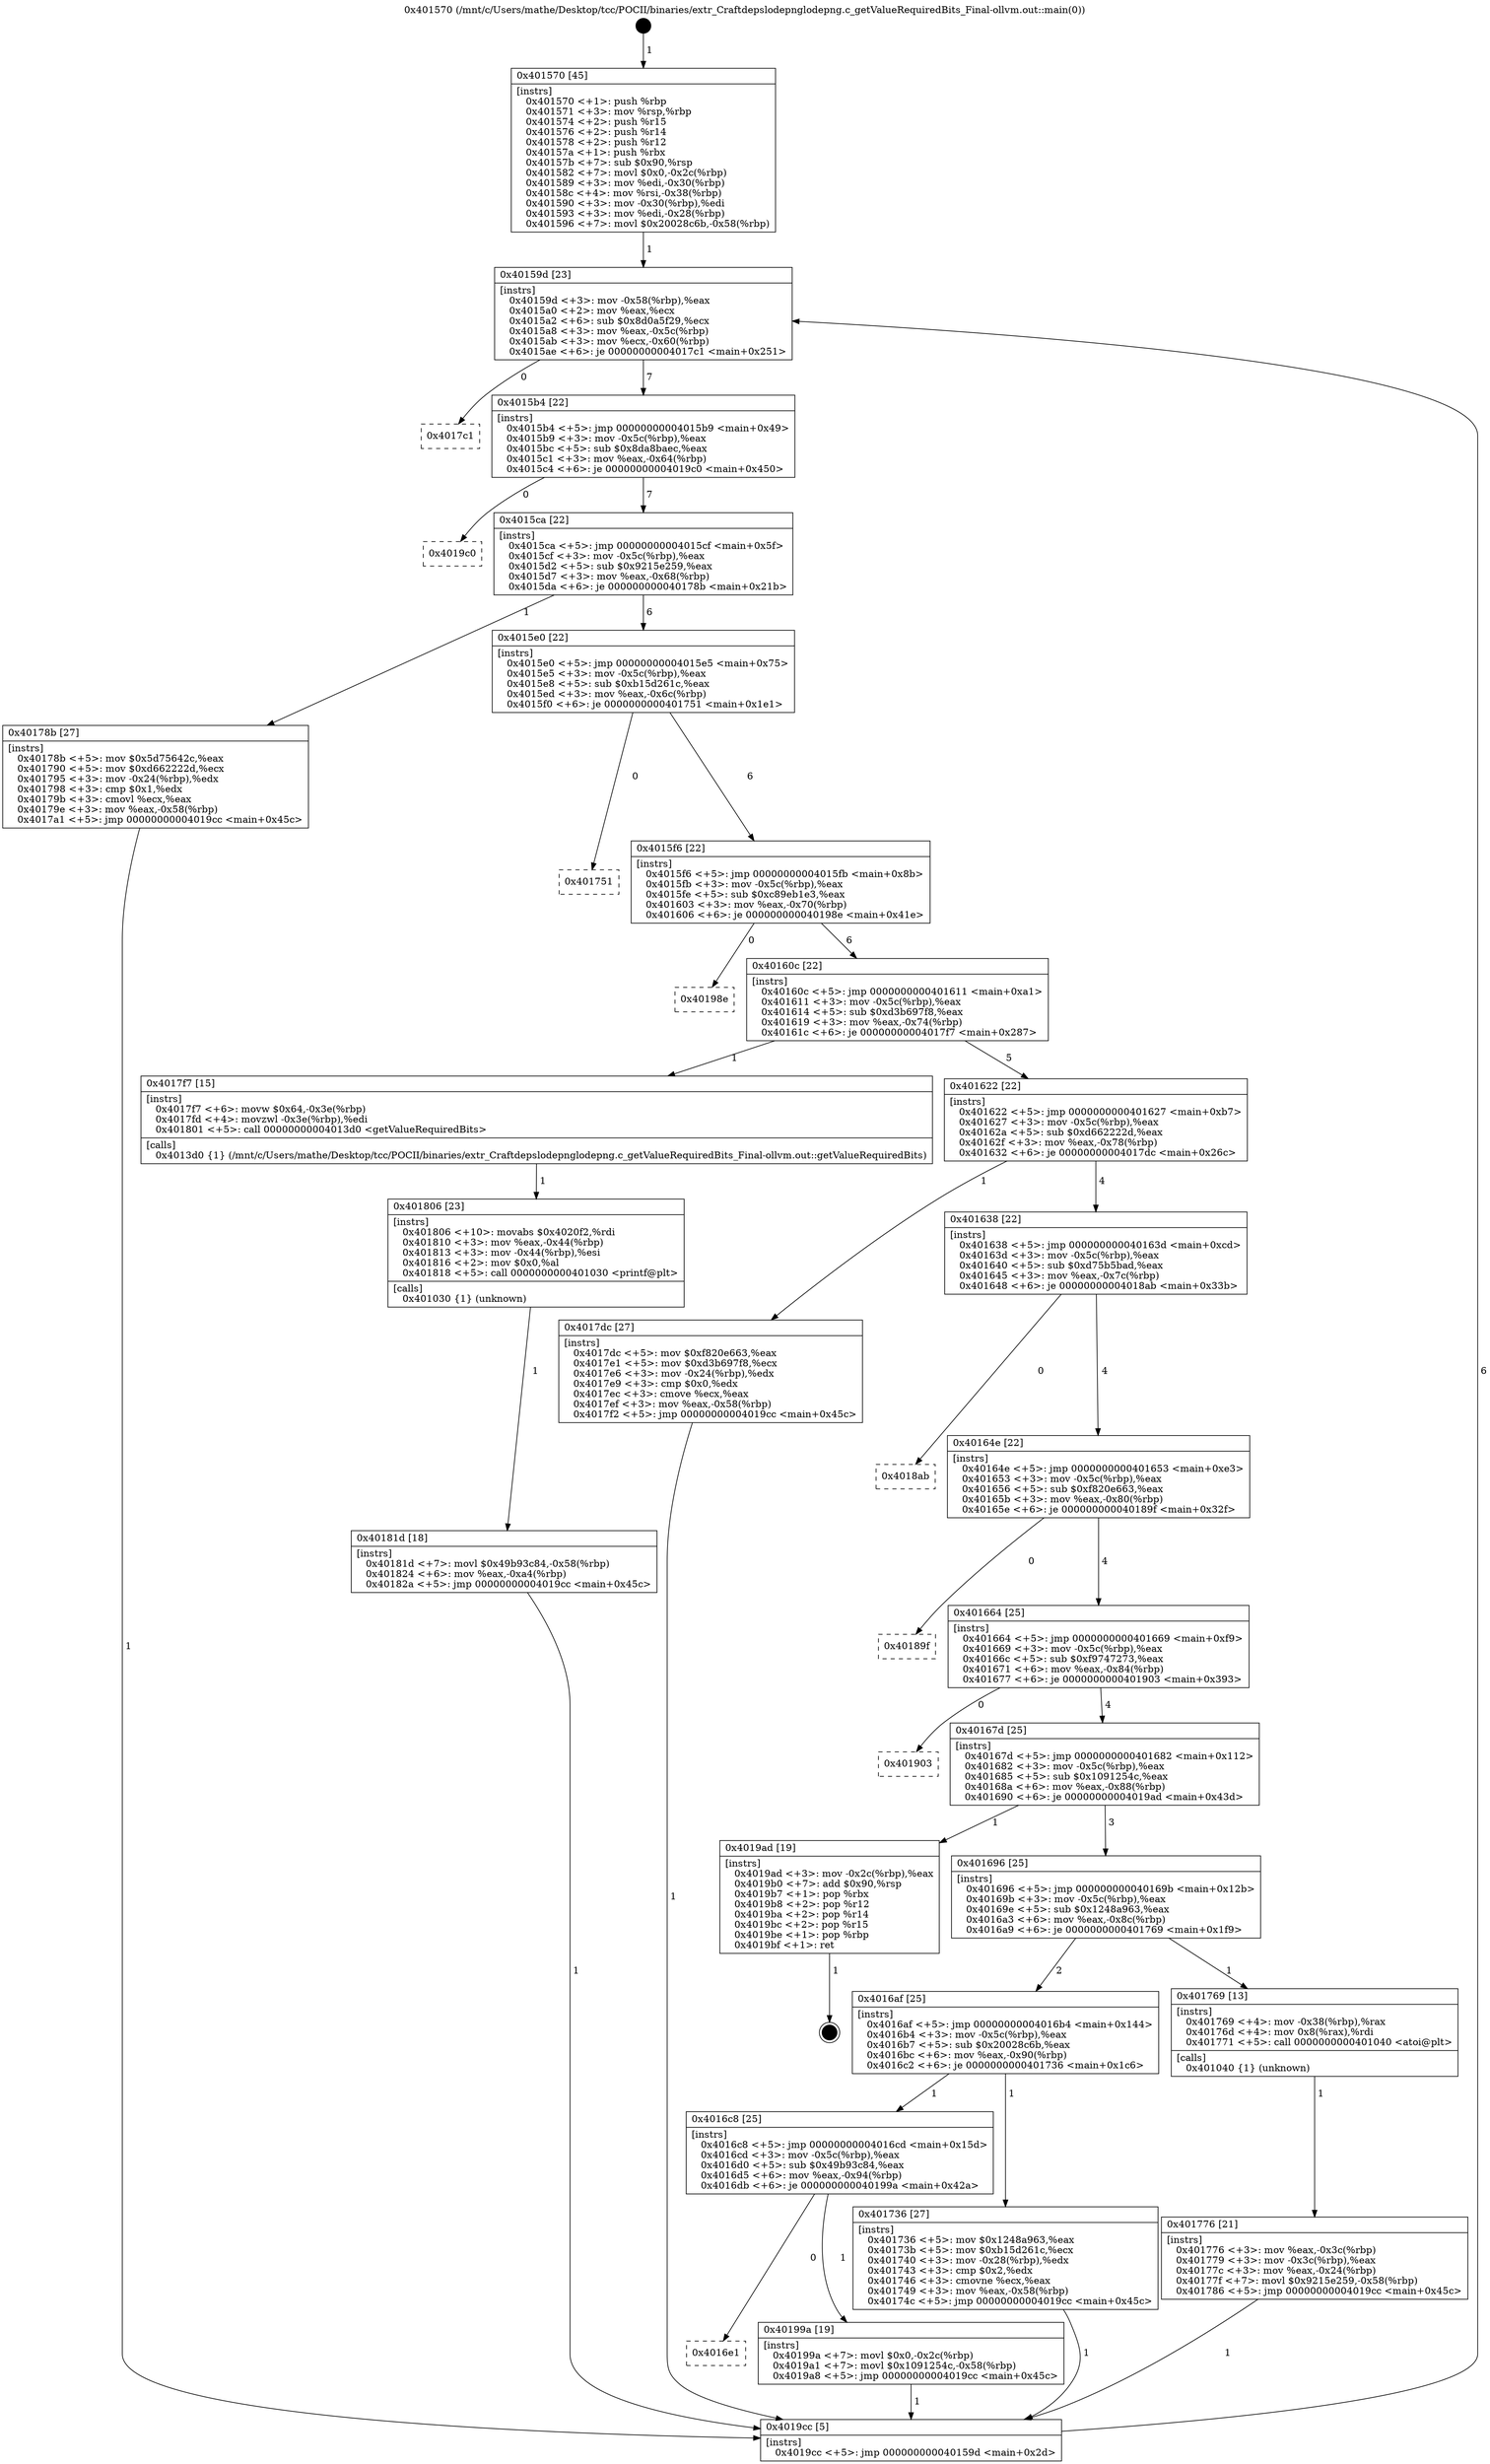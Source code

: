 digraph "0x401570" {
  label = "0x401570 (/mnt/c/Users/mathe/Desktop/tcc/POCII/binaries/extr_Craftdepslodepnglodepng.c_getValueRequiredBits_Final-ollvm.out::main(0))"
  labelloc = "t"
  node[shape=record]

  Entry [label="",width=0.3,height=0.3,shape=circle,fillcolor=black,style=filled]
  "0x40159d" [label="{
     0x40159d [23]\l
     | [instrs]\l
     &nbsp;&nbsp;0x40159d \<+3\>: mov -0x58(%rbp),%eax\l
     &nbsp;&nbsp;0x4015a0 \<+2\>: mov %eax,%ecx\l
     &nbsp;&nbsp;0x4015a2 \<+6\>: sub $0x8d0a5f29,%ecx\l
     &nbsp;&nbsp;0x4015a8 \<+3\>: mov %eax,-0x5c(%rbp)\l
     &nbsp;&nbsp;0x4015ab \<+3\>: mov %ecx,-0x60(%rbp)\l
     &nbsp;&nbsp;0x4015ae \<+6\>: je 00000000004017c1 \<main+0x251\>\l
  }"]
  "0x4017c1" [label="{
     0x4017c1\l
  }", style=dashed]
  "0x4015b4" [label="{
     0x4015b4 [22]\l
     | [instrs]\l
     &nbsp;&nbsp;0x4015b4 \<+5\>: jmp 00000000004015b9 \<main+0x49\>\l
     &nbsp;&nbsp;0x4015b9 \<+3\>: mov -0x5c(%rbp),%eax\l
     &nbsp;&nbsp;0x4015bc \<+5\>: sub $0x8da8baec,%eax\l
     &nbsp;&nbsp;0x4015c1 \<+3\>: mov %eax,-0x64(%rbp)\l
     &nbsp;&nbsp;0x4015c4 \<+6\>: je 00000000004019c0 \<main+0x450\>\l
  }"]
  Exit [label="",width=0.3,height=0.3,shape=circle,fillcolor=black,style=filled,peripheries=2]
  "0x4019c0" [label="{
     0x4019c0\l
  }", style=dashed]
  "0x4015ca" [label="{
     0x4015ca [22]\l
     | [instrs]\l
     &nbsp;&nbsp;0x4015ca \<+5\>: jmp 00000000004015cf \<main+0x5f\>\l
     &nbsp;&nbsp;0x4015cf \<+3\>: mov -0x5c(%rbp),%eax\l
     &nbsp;&nbsp;0x4015d2 \<+5\>: sub $0x9215e259,%eax\l
     &nbsp;&nbsp;0x4015d7 \<+3\>: mov %eax,-0x68(%rbp)\l
     &nbsp;&nbsp;0x4015da \<+6\>: je 000000000040178b \<main+0x21b\>\l
  }"]
  "0x4016e1" [label="{
     0x4016e1\l
  }", style=dashed]
  "0x40178b" [label="{
     0x40178b [27]\l
     | [instrs]\l
     &nbsp;&nbsp;0x40178b \<+5\>: mov $0x5d75642c,%eax\l
     &nbsp;&nbsp;0x401790 \<+5\>: mov $0xd662222d,%ecx\l
     &nbsp;&nbsp;0x401795 \<+3\>: mov -0x24(%rbp),%edx\l
     &nbsp;&nbsp;0x401798 \<+3\>: cmp $0x1,%edx\l
     &nbsp;&nbsp;0x40179b \<+3\>: cmovl %ecx,%eax\l
     &nbsp;&nbsp;0x40179e \<+3\>: mov %eax,-0x58(%rbp)\l
     &nbsp;&nbsp;0x4017a1 \<+5\>: jmp 00000000004019cc \<main+0x45c\>\l
  }"]
  "0x4015e0" [label="{
     0x4015e0 [22]\l
     | [instrs]\l
     &nbsp;&nbsp;0x4015e0 \<+5\>: jmp 00000000004015e5 \<main+0x75\>\l
     &nbsp;&nbsp;0x4015e5 \<+3\>: mov -0x5c(%rbp),%eax\l
     &nbsp;&nbsp;0x4015e8 \<+5\>: sub $0xb15d261c,%eax\l
     &nbsp;&nbsp;0x4015ed \<+3\>: mov %eax,-0x6c(%rbp)\l
     &nbsp;&nbsp;0x4015f0 \<+6\>: je 0000000000401751 \<main+0x1e1\>\l
  }"]
  "0x40199a" [label="{
     0x40199a [19]\l
     | [instrs]\l
     &nbsp;&nbsp;0x40199a \<+7\>: movl $0x0,-0x2c(%rbp)\l
     &nbsp;&nbsp;0x4019a1 \<+7\>: movl $0x1091254c,-0x58(%rbp)\l
     &nbsp;&nbsp;0x4019a8 \<+5\>: jmp 00000000004019cc \<main+0x45c\>\l
  }"]
  "0x401751" [label="{
     0x401751\l
  }", style=dashed]
  "0x4015f6" [label="{
     0x4015f6 [22]\l
     | [instrs]\l
     &nbsp;&nbsp;0x4015f6 \<+5\>: jmp 00000000004015fb \<main+0x8b\>\l
     &nbsp;&nbsp;0x4015fb \<+3\>: mov -0x5c(%rbp),%eax\l
     &nbsp;&nbsp;0x4015fe \<+5\>: sub $0xc89eb1e3,%eax\l
     &nbsp;&nbsp;0x401603 \<+3\>: mov %eax,-0x70(%rbp)\l
     &nbsp;&nbsp;0x401606 \<+6\>: je 000000000040198e \<main+0x41e\>\l
  }"]
  "0x40181d" [label="{
     0x40181d [18]\l
     | [instrs]\l
     &nbsp;&nbsp;0x40181d \<+7\>: movl $0x49b93c84,-0x58(%rbp)\l
     &nbsp;&nbsp;0x401824 \<+6\>: mov %eax,-0xa4(%rbp)\l
     &nbsp;&nbsp;0x40182a \<+5\>: jmp 00000000004019cc \<main+0x45c\>\l
  }"]
  "0x40198e" [label="{
     0x40198e\l
  }", style=dashed]
  "0x40160c" [label="{
     0x40160c [22]\l
     | [instrs]\l
     &nbsp;&nbsp;0x40160c \<+5\>: jmp 0000000000401611 \<main+0xa1\>\l
     &nbsp;&nbsp;0x401611 \<+3\>: mov -0x5c(%rbp),%eax\l
     &nbsp;&nbsp;0x401614 \<+5\>: sub $0xd3b697f8,%eax\l
     &nbsp;&nbsp;0x401619 \<+3\>: mov %eax,-0x74(%rbp)\l
     &nbsp;&nbsp;0x40161c \<+6\>: je 00000000004017f7 \<main+0x287\>\l
  }"]
  "0x401806" [label="{
     0x401806 [23]\l
     | [instrs]\l
     &nbsp;&nbsp;0x401806 \<+10\>: movabs $0x4020f2,%rdi\l
     &nbsp;&nbsp;0x401810 \<+3\>: mov %eax,-0x44(%rbp)\l
     &nbsp;&nbsp;0x401813 \<+3\>: mov -0x44(%rbp),%esi\l
     &nbsp;&nbsp;0x401816 \<+2\>: mov $0x0,%al\l
     &nbsp;&nbsp;0x401818 \<+5\>: call 0000000000401030 \<printf@plt\>\l
     | [calls]\l
     &nbsp;&nbsp;0x401030 \{1\} (unknown)\l
  }"]
  "0x4017f7" [label="{
     0x4017f7 [15]\l
     | [instrs]\l
     &nbsp;&nbsp;0x4017f7 \<+6\>: movw $0x64,-0x3e(%rbp)\l
     &nbsp;&nbsp;0x4017fd \<+4\>: movzwl -0x3e(%rbp),%edi\l
     &nbsp;&nbsp;0x401801 \<+5\>: call 00000000004013d0 \<getValueRequiredBits\>\l
     | [calls]\l
     &nbsp;&nbsp;0x4013d0 \{1\} (/mnt/c/Users/mathe/Desktop/tcc/POCII/binaries/extr_Craftdepslodepnglodepng.c_getValueRequiredBits_Final-ollvm.out::getValueRequiredBits)\l
  }"]
  "0x401622" [label="{
     0x401622 [22]\l
     | [instrs]\l
     &nbsp;&nbsp;0x401622 \<+5\>: jmp 0000000000401627 \<main+0xb7\>\l
     &nbsp;&nbsp;0x401627 \<+3\>: mov -0x5c(%rbp),%eax\l
     &nbsp;&nbsp;0x40162a \<+5\>: sub $0xd662222d,%eax\l
     &nbsp;&nbsp;0x40162f \<+3\>: mov %eax,-0x78(%rbp)\l
     &nbsp;&nbsp;0x401632 \<+6\>: je 00000000004017dc \<main+0x26c\>\l
  }"]
  "0x401776" [label="{
     0x401776 [21]\l
     | [instrs]\l
     &nbsp;&nbsp;0x401776 \<+3\>: mov %eax,-0x3c(%rbp)\l
     &nbsp;&nbsp;0x401779 \<+3\>: mov -0x3c(%rbp),%eax\l
     &nbsp;&nbsp;0x40177c \<+3\>: mov %eax,-0x24(%rbp)\l
     &nbsp;&nbsp;0x40177f \<+7\>: movl $0x9215e259,-0x58(%rbp)\l
     &nbsp;&nbsp;0x401786 \<+5\>: jmp 00000000004019cc \<main+0x45c\>\l
  }"]
  "0x4017dc" [label="{
     0x4017dc [27]\l
     | [instrs]\l
     &nbsp;&nbsp;0x4017dc \<+5\>: mov $0xf820e663,%eax\l
     &nbsp;&nbsp;0x4017e1 \<+5\>: mov $0xd3b697f8,%ecx\l
     &nbsp;&nbsp;0x4017e6 \<+3\>: mov -0x24(%rbp),%edx\l
     &nbsp;&nbsp;0x4017e9 \<+3\>: cmp $0x0,%edx\l
     &nbsp;&nbsp;0x4017ec \<+3\>: cmove %ecx,%eax\l
     &nbsp;&nbsp;0x4017ef \<+3\>: mov %eax,-0x58(%rbp)\l
     &nbsp;&nbsp;0x4017f2 \<+5\>: jmp 00000000004019cc \<main+0x45c\>\l
  }"]
  "0x401638" [label="{
     0x401638 [22]\l
     | [instrs]\l
     &nbsp;&nbsp;0x401638 \<+5\>: jmp 000000000040163d \<main+0xcd\>\l
     &nbsp;&nbsp;0x40163d \<+3\>: mov -0x5c(%rbp),%eax\l
     &nbsp;&nbsp;0x401640 \<+5\>: sub $0xd75b5bad,%eax\l
     &nbsp;&nbsp;0x401645 \<+3\>: mov %eax,-0x7c(%rbp)\l
     &nbsp;&nbsp;0x401648 \<+6\>: je 00000000004018ab \<main+0x33b\>\l
  }"]
  "0x401570" [label="{
     0x401570 [45]\l
     | [instrs]\l
     &nbsp;&nbsp;0x401570 \<+1\>: push %rbp\l
     &nbsp;&nbsp;0x401571 \<+3\>: mov %rsp,%rbp\l
     &nbsp;&nbsp;0x401574 \<+2\>: push %r15\l
     &nbsp;&nbsp;0x401576 \<+2\>: push %r14\l
     &nbsp;&nbsp;0x401578 \<+2\>: push %r12\l
     &nbsp;&nbsp;0x40157a \<+1\>: push %rbx\l
     &nbsp;&nbsp;0x40157b \<+7\>: sub $0x90,%rsp\l
     &nbsp;&nbsp;0x401582 \<+7\>: movl $0x0,-0x2c(%rbp)\l
     &nbsp;&nbsp;0x401589 \<+3\>: mov %edi,-0x30(%rbp)\l
     &nbsp;&nbsp;0x40158c \<+4\>: mov %rsi,-0x38(%rbp)\l
     &nbsp;&nbsp;0x401590 \<+3\>: mov -0x30(%rbp),%edi\l
     &nbsp;&nbsp;0x401593 \<+3\>: mov %edi,-0x28(%rbp)\l
     &nbsp;&nbsp;0x401596 \<+7\>: movl $0x20028c6b,-0x58(%rbp)\l
  }"]
  "0x4018ab" [label="{
     0x4018ab\l
  }", style=dashed]
  "0x40164e" [label="{
     0x40164e [22]\l
     | [instrs]\l
     &nbsp;&nbsp;0x40164e \<+5\>: jmp 0000000000401653 \<main+0xe3\>\l
     &nbsp;&nbsp;0x401653 \<+3\>: mov -0x5c(%rbp),%eax\l
     &nbsp;&nbsp;0x401656 \<+5\>: sub $0xf820e663,%eax\l
     &nbsp;&nbsp;0x40165b \<+3\>: mov %eax,-0x80(%rbp)\l
     &nbsp;&nbsp;0x40165e \<+6\>: je 000000000040189f \<main+0x32f\>\l
  }"]
  "0x4019cc" [label="{
     0x4019cc [5]\l
     | [instrs]\l
     &nbsp;&nbsp;0x4019cc \<+5\>: jmp 000000000040159d \<main+0x2d\>\l
  }"]
  "0x40189f" [label="{
     0x40189f\l
  }", style=dashed]
  "0x401664" [label="{
     0x401664 [25]\l
     | [instrs]\l
     &nbsp;&nbsp;0x401664 \<+5\>: jmp 0000000000401669 \<main+0xf9\>\l
     &nbsp;&nbsp;0x401669 \<+3\>: mov -0x5c(%rbp),%eax\l
     &nbsp;&nbsp;0x40166c \<+5\>: sub $0xf9747273,%eax\l
     &nbsp;&nbsp;0x401671 \<+6\>: mov %eax,-0x84(%rbp)\l
     &nbsp;&nbsp;0x401677 \<+6\>: je 0000000000401903 \<main+0x393\>\l
  }"]
  "0x4016c8" [label="{
     0x4016c8 [25]\l
     | [instrs]\l
     &nbsp;&nbsp;0x4016c8 \<+5\>: jmp 00000000004016cd \<main+0x15d\>\l
     &nbsp;&nbsp;0x4016cd \<+3\>: mov -0x5c(%rbp),%eax\l
     &nbsp;&nbsp;0x4016d0 \<+5\>: sub $0x49b93c84,%eax\l
     &nbsp;&nbsp;0x4016d5 \<+6\>: mov %eax,-0x94(%rbp)\l
     &nbsp;&nbsp;0x4016db \<+6\>: je 000000000040199a \<main+0x42a\>\l
  }"]
  "0x401903" [label="{
     0x401903\l
  }", style=dashed]
  "0x40167d" [label="{
     0x40167d [25]\l
     | [instrs]\l
     &nbsp;&nbsp;0x40167d \<+5\>: jmp 0000000000401682 \<main+0x112\>\l
     &nbsp;&nbsp;0x401682 \<+3\>: mov -0x5c(%rbp),%eax\l
     &nbsp;&nbsp;0x401685 \<+5\>: sub $0x1091254c,%eax\l
     &nbsp;&nbsp;0x40168a \<+6\>: mov %eax,-0x88(%rbp)\l
     &nbsp;&nbsp;0x401690 \<+6\>: je 00000000004019ad \<main+0x43d\>\l
  }"]
  "0x401736" [label="{
     0x401736 [27]\l
     | [instrs]\l
     &nbsp;&nbsp;0x401736 \<+5\>: mov $0x1248a963,%eax\l
     &nbsp;&nbsp;0x40173b \<+5\>: mov $0xb15d261c,%ecx\l
     &nbsp;&nbsp;0x401740 \<+3\>: mov -0x28(%rbp),%edx\l
     &nbsp;&nbsp;0x401743 \<+3\>: cmp $0x2,%edx\l
     &nbsp;&nbsp;0x401746 \<+3\>: cmovne %ecx,%eax\l
     &nbsp;&nbsp;0x401749 \<+3\>: mov %eax,-0x58(%rbp)\l
     &nbsp;&nbsp;0x40174c \<+5\>: jmp 00000000004019cc \<main+0x45c\>\l
  }"]
  "0x4019ad" [label="{
     0x4019ad [19]\l
     | [instrs]\l
     &nbsp;&nbsp;0x4019ad \<+3\>: mov -0x2c(%rbp),%eax\l
     &nbsp;&nbsp;0x4019b0 \<+7\>: add $0x90,%rsp\l
     &nbsp;&nbsp;0x4019b7 \<+1\>: pop %rbx\l
     &nbsp;&nbsp;0x4019b8 \<+2\>: pop %r12\l
     &nbsp;&nbsp;0x4019ba \<+2\>: pop %r14\l
     &nbsp;&nbsp;0x4019bc \<+2\>: pop %r15\l
     &nbsp;&nbsp;0x4019be \<+1\>: pop %rbp\l
     &nbsp;&nbsp;0x4019bf \<+1\>: ret\l
  }"]
  "0x401696" [label="{
     0x401696 [25]\l
     | [instrs]\l
     &nbsp;&nbsp;0x401696 \<+5\>: jmp 000000000040169b \<main+0x12b\>\l
     &nbsp;&nbsp;0x40169b \<+3\>: mov -0x5c(%rbp),%eax\l
     &nbsp;&nbsp;0x40169e \<+5\>: sub $0x1248a963,%eax\l
     &nbsp;&nbsp;0x4016a3 \<+6\>: mov %eax,-0x8c(%rbp)\l
     &nbsp;&nbsp;0x4016a9 \<+6\>: je 0000000000401769 \<main+0x1f9\>\l
  }"]
  "0x4016af" [label="{
     0x4016af [25]\l
     | [instrs]\l
     &nbsp;&nbsp;0x4016af \<+5\>: jmp 00000000004016b4 \<main+0x144\>\l
     &nbsp;&nbsp;0x4016b4 \<+3\>: mov -0x5c(%rbp),%eax\l
     &nbsp;&nbsp;0x4016b7 \<+5\>: sub $0x20028c6b,%eax\l
     &nbsp;&nbsp;0x4016bc \<+6\>: mov %eax,-0x90(%rbp)\l
     &nbsp;&nbsp;0x4016c2 \<+6\>: je 0000000000401736 \<main+0x1c6\>\l
  }"]
  "0x401769" [label="{
     0x401769 [13]\l
     | [instrs]\l
     &nbsp;&nbsp;0x401769 \<+4\>: mov -0x38(%rbp),%rax\l
     &nbsp;&nbsp;0x40176d \<+4\>: mov 0x8(%rax),%rdi\l
     &nbsp;&nbsp;0x401771 \<+5\>: call 0000000000401040 \<atoi@plt\>\l
     | [calls]\l
     &nbsp;&nbsp;0x401040 \{1\} (unknown)\l
  }"]
  Entry -> "0x401570" [label=" 1"]
  "0x40159d" -> "0x4017c1" [label=" 0"]
  "0x40159d" -> "0x4015b4" [label=" 7"]
  "0x4019ad" -> Exit [label=" 1"]
  "0x4015b4" -> "0x4019c0" [label=" 0"]
  "0x4015b4" -> "0x4015ca" [label=" 7"]
  "0x40199a" -> "0x4019cc" [label=" 1"]
  "0x4015ca" -> "0x40178b" [label=" 1"]
  "0x4015ca" -> "0x4015e0" [label=" 6"]
  "0x4016c8" -> "0x4016e1" [label=" 0"]
  "0x4015e0" -> "0x401751" [label=" 0"]
  "0x4015e0" -> "0x4015f6" [label=" 6"]
  "0x4016c8" -> "0x40199a" [label=" 1"]
  "0x4015f6" -> "0x40198e" [label=" 0"]
  "0x4015f6" -> "0x40160c" [label=" 6"]
  "0x40181d" -> "0x4019cc" [label=" 1"]
  "0x40160c" -> "0x4017f7" [label=" 1"]
  "0x40160c" -> "0x401622" [label=" 5"]
  "0x401806" -> "0x40181d" [label=" 1"]
  "0x401622" -> "0x4017dc" [label=" 1"]
  "0x401622" -> "0x401638" [label=" 4"]
  "0x4017f7" -> "0x401806" [label=" 1"]
  "0x401638" -> "0x4018ab" [label=" 0"]
  "0x401638" -> "0x40164e" [label=" 4"]
  "0x4017dc" -> "0x4019cc" [label=" 1"]
  "0x40164e" -> "0x40189f" [label=" 0"]
  "0x40164e" -> "0x401664" [label=" 4"]
  "0x40178b" -> "0x4019cc" [label=" 1"]
  "0x401664" -> "0x401903" [label=" 0"]
  "0x401664" -> "0x40167d" [label=" 4"]
  "0x401776" -> "0x4019cc" [label=" 1"]
  "0x40167d" -> "0x4019ad" [label=" 1"]
  "0x40167d" -> "0x401696" [label=" 3"]
  "0x401769" -> "0x401776" [label=" 1"]
  "0x401696" -> "0x401769" [label=" 1"]
  "0x401696" -> "0x4016af" [label=" 2"]
  "0x4019cc" -> "0x40159d" [label=" 6"]
  "0x4016af" -> "0x401736" [label=" 1"]
  "0x4016af" -> "0x4016c8" [label=" 1"]
  "0x401736" -> "0x4019cc" [label=" 1"]
  "0x401570" -> "0x40159d" [label=" 1"]
}
